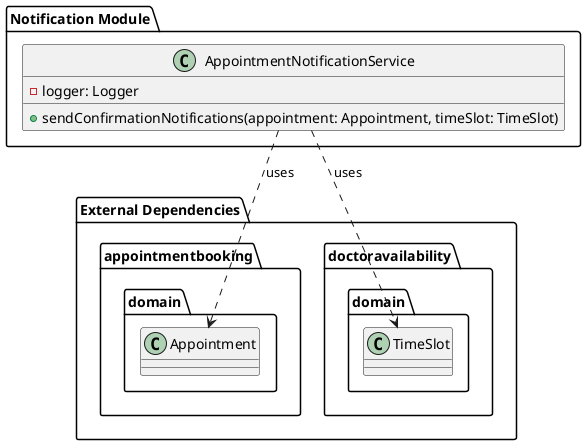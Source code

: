@startuml Notification Module

package "Notification Module" {
	class AppointmentNotificationService {
		- logger: Logger
		+ sendConfirmationNotifications(appointment: Appointment, timeSlot: TimeSlot)
	}
}

package "External Dependencies" {
	package "appointmentbooking.domain" {
		class Appointment
	}
	
	package "doctoravailability.domain" {
		class TimeSlot
	}
}

AppointmentNotificationService ..> Appointment : uses
AppointmentNotificationService ..> TimeSlot : uses

@enduml